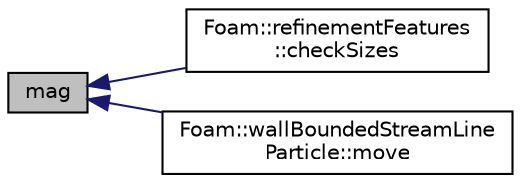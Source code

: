 digraph "mag"
{
  bgcolor="transparent";
  edge [fontname="Helvetica",fontsize="10",labelfontname="Helvetica",labelfontsize="10"];
  node [fontname="Helvetica",fontsize="10",shape=record];
  rankdir="LR";
  Node1 [label="mag",height=0.2,width=0.4,color="black", fillcolor="grey75", style="filled" fontcolor="black"];
  Node1 -> Node2 [dir="back",color="midnightblue",fontsize="10",style="solid",fontname="Helvetica"];
  Node2 [label="Foam::refinementFeatures\l::checkSizes",height=0.2,width=0.4,color="black",URL="$classFoam_1_1refinementFeatures.html#a24913fb8d127d8af25e5576c8c9e0819",tooltip="Check sizes - return true if error and stream to os. "];
  Node1 -> Node3 [dir="back",color="midnightblue",fontsize="10",style="solid",fontname="Helvetica"];
  Node3 [label="Foam::wallBoundedStreamLine\lParticle::move",height=0.2,width=0.4,color="black",URL="$classFoam_1_1wallBoundedStreamLineParticle.html#ac2c0edbd947f1f38ebd3fcde0db7cd6a",tooltip="Track all particles to their end point. "];
}
